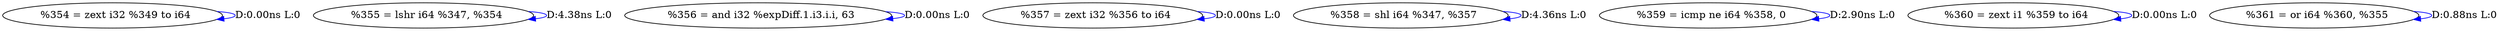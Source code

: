 digraph {
Node0x3d11710[label="  %354 = zext i32 %349 to i64"];
Node0x3d11710 -> Node0x3d11710[label="D:0.00ns L:0",color=blue];
Node0x3d117f0[label="  %355 = lshr i64 %347, %354"];
Node0x3d117f0 -> Node0x3d117f0[label="D:4.38ns L:0",color=blue];
Node0x3d118d0[label="  %356 = and i32 %expDiff.1.i3.i.i, 63"];
Node0x3d118d0 -> Node0x3d118d0[label="D:0.00ns L:0",color=blue];
Node0x3d119b0[label="  %357 = zext i32 %356 to i64"];
Node0x3d119b0 -> Node0x3d119b0[label="D:0.00ns L:0",color=blue];
Node0x3d11a90[label="  %358 = shl i64 %347, %357"];
Node0x3d11a90 -> Node0x3d11a90[label="D:4.36ns L:0",color=blue];
Node0x3d11b70[label="  %359 = icmp ne i64 %358, 0"];
Node0x3d11b70 -> Node0x3d11b70[label="D:2.90ns L:0",color=blue];
Node0x3d11c50[label="  %360 = zext i1 %359 to i64"];
Node0x3d11c50 -> Node0x3d11c50[label="D:0.00ns L:0",color=blue];
Node0x3d11d30[label="  %361 = or i64 %360, %355"];
Node0x3d11d30 -> Node0x3d11d30[label="D:0.88ns L:0",color=blue];
}

